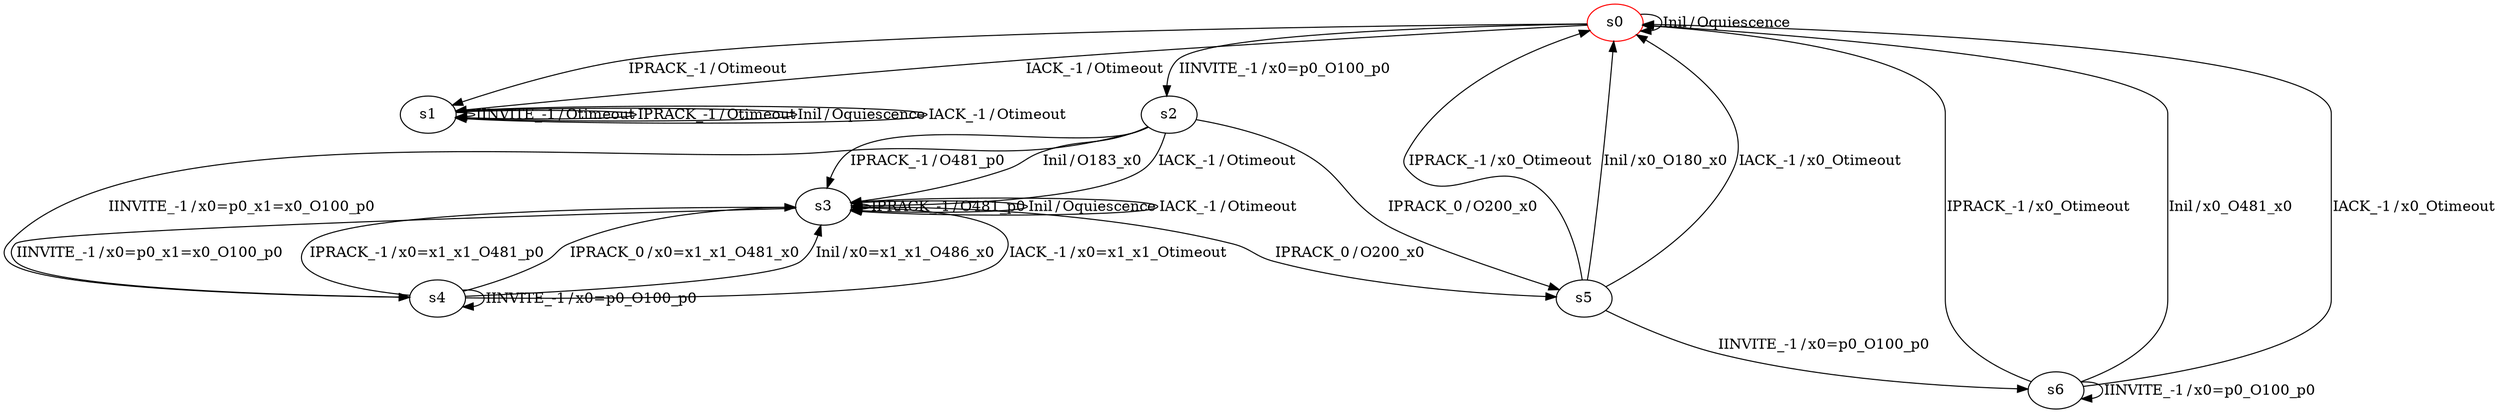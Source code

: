 digraph G {
label=""
s0 [color="red"]
s1
s2
s3
s4
s5
s6
s0 [label="s0"];
s0 -> s2[label=<<table border="0" cellpadding="1" cellspacing="0"><tr><td>IINVITE_-1</td><td>/</td><td>x0=p0_O100_p0</td></tr></table>>]
s0 -> s1[label=<<table border="0" cellpadding="1" cellspacing="0"><tr><td>IPRACK_-1</td><td>/</td><td>Otimeout</td></tr></table>>]
s0 -> s0[label=<<table border="0" cellpadding="1" cellspacing="0"><tr><td>Inil</td><td>/</td><td>Oquiescence</td></tr></table>>]
s0 -> s1[label=<<table border="0" cellpadding="1" cellspacing="0"><tr><td>IACK_-1</td><td>/</td><td>Otimeout</td></tr></table>>]
s1 [label="s1"];
s1 -> s1[label=<<table border="0" cellpadding="1" cellspacing="0"><tr><td>IINVITE_-1</td><td>/</td><td>Otimeout</td></tr></table>>]
s1 -> s1[label=<<table border="0" cellpadding="1" cellspacing="0"><tr><td>IPRACK_-1</td><td>/</td><td>Otimeout</td></tr></table>>]
s1 -> s1[label=<<table border="0" cellpadding="1" cellspacing="0"><tr><td>Inil</td><td>/</td><td>Oquiescence</td></tr></table>>]
s1 -> s1[label=<<table border="0" cellpadding="1" cellspacing="0"><tr><td>IACK_-1</td><td>/</td><td>Otimeout</td></tr></table>>]
s2 [label="s2"];
s2 -> s4[label=<<table border="0" cellpadding="1" cellspacing="0"><tr><td>IINVITE_-1</td><td>/</td><td>x0=p0_x1=x0_O100_p0</td></tr></table>>]
s2 -> s3[label=<<table border="0" cellpadding="1" cellspacing="0"><tr><td>IPRACK_-1</td><td>/</td><td>O481_p0</td></tr></table>>]
s2 -> s5[label=<<table border="0" cellpadding="1" cellspacing="0"><tr><td>IPRACK_0</td><td>/</td><td>O200_x0</td></tr></table>>]
s2 -> s3[label=<<table border="0" cellpadding="1" cellspacing="0"><tr><td>Inil</td><td>/</td><td>O183_x0</td></tr></table>>]
s2 -> s3[label=<<table border="0" cellpadding="1" cellspacing="0"><tr><td>IACK_-1</td><td>/</td><td>Otimeout</td></tr></table>>]
s3 [label="s3"];
s3 -> s4[label=<<table border="0" cellpadding="1" cellspacing="0"><tr><td>IINVITE_-1</td><td>/</td><td>x0=p0_x1=x0_O100_p0</td></tr></table>>]
s3 -> s3[label=<<table border="0" cellpadding="1" cellspacing="0"><tr><td>IPRACK_-1</td><td>/</td><td>O481_p0</td></tr></table>>]
s3 -> s5[label=<<table border="0" cellpadding="1" cellspacing="0"><tr><td>IPRACK_0</td><td>/</td><td>O200_x0</td></tr></table>>]
s3 -> s3[label=<<table border="0" cellpadding="1" cellspacing="0"><tr><td>Inil</td><td>/</td><td>Oquiescence</td></tr></table>>]
s3 -> s3[label=<<table border="0" cellpadding="1" cellspacing="0"><tr><td>IACK_-1</td><td>/</td><td>Otimeout</td></tr></table>>]
s4 [label="s4"];
s4 -> s4[label=<<table border="0" cellpadding="1" cellspacing="0"><tr><td>IINVITE_-1</td><td>/</td><td>x0=p0_O100_p0</td></tr></table>>]
s4 -> s3[label=<<table border="0" cellpadding="1" cellspacing="0"><tr><td>IPRACK_-1</td><td>/</td><td>x0=x1_x1_O481_p0</td></tr></table>>]
s4 -> s3[label=<<table border="0" cellpadding="1" cellspacing="0"><tr><td>IPRACK_0</td><td>/</td><td>x0=x1_x1_O481_x0</td></tr></table>>]
s4 -> s3[label=<<table border="0" cellpadding="1" cellspacing="0"><tr><td>Inil</td><td>/</td><td>x0=x1_x1_O486_x0</td></tr></table>>]
s4 -> s3[label=<<table border="0" cellpadding="1" cellspacing="0"><tr><td>IACK_-1</td><td>/</td><td>x0=x1_x1_Otimeout</td></tr></table>>]
s5 [label="s5"];
s5 -> s6[label=<<table border="0" cellpadding="1" cellspacing="0"><tr><td>IINVITE_-1</td><td>/</td><td>x0=p0_O100_p0</td></tr></table>>]
s5 -> s0[label=<<table border="0" cellpadding="1" cellspacing="0"><tr><td>IPRACK_-1</td><td>/</td><td>x0_Otimeout</td></tr></table>>]
s5 -> s0[label=<<table border="0" cellpadding="1" cellspacing="0"><tr><td>Inil</td><td>/</td><td>x0_O180_x0</td></tr></table>>]
s5 -> s0[label=<<table border="0" cellpadding="1" cellspacing="0"><tr><td>IACK_-1</td><td>/</td><td>x0_Otimeout</td></tr></table>>]
s6 [label="s6"];
s6 -> s6[label=<<table border="0" cellpadding="1" cellspacing="0"><tr><td>IINVITE_-1</td><td>/</td><td>x0=p0_O100_p0</td></tr></table>>]
s6 -> s0[label=<<table border="0" cellpadding="1" cellspacing="0"><tr><td>IPRACK_-1</td><td>/</td><td>x0_Otimeout</td></tr></table>>]
s6 -> s0[label=<<table border="0" cellpadding="1" cellspacing="0"><tr><td>Inil</td><td>/</td><td>x0_O481_x0</td></tr></table>>]
s6 -> s0[label=<<table border="0" cellpadding="1" cellspacing="0"><tr><td>IACK_-1</td><td>/</td><td>x0_Otimeout</td></tr></table>>]
}
